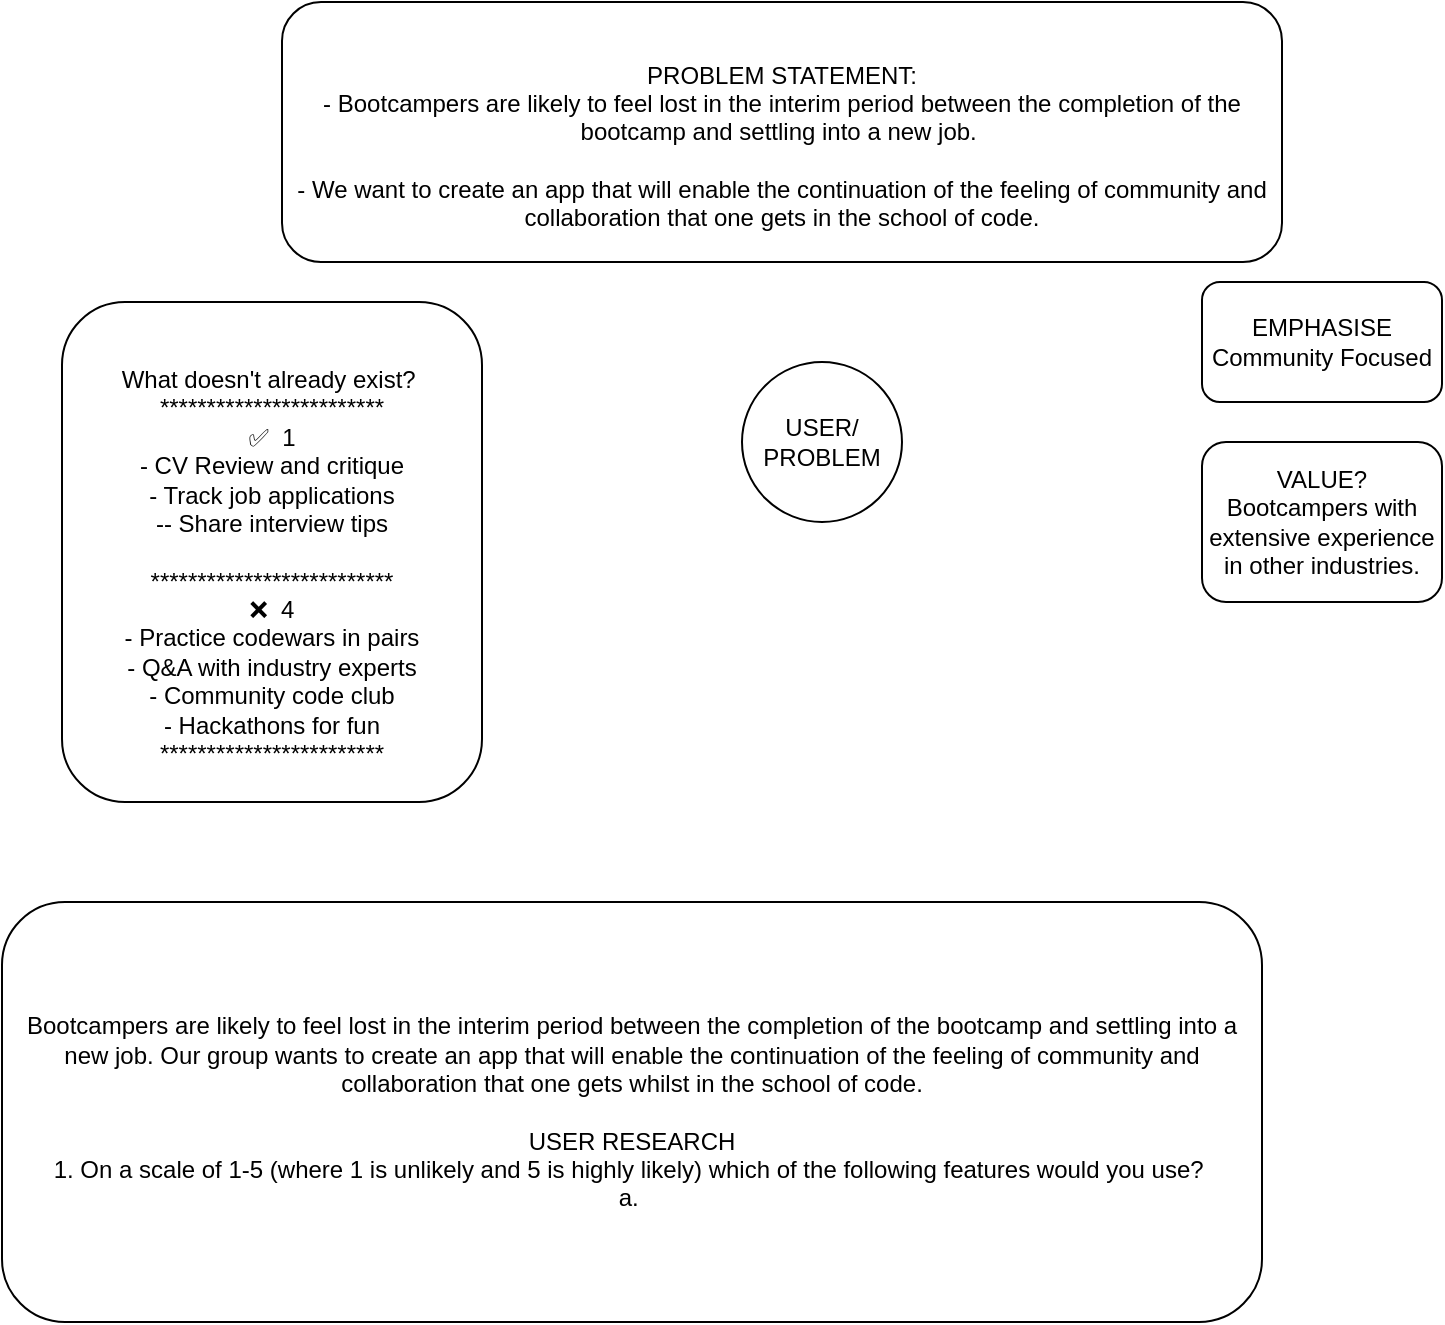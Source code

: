 <mxfile>
    <diagram id="tE0pKnJeG2X2ftlu6iPr" name="Page-1">
        <mxGraphModel dx="1015" dy="354" grid="1" gridSize="10" guides="1" tooltips="1" connect="1" arrows="1" fold="1" page="1" pageScale="1" pageWidth="827" pageHeight="1169" math="0" shadow="0">
            <root>
                <mxCell id="0"/>
                <mxCell id="1" parent="0"/>
                <mxCell id="3" value="USER/&lt;br&gt;PROBLEM" style="ellipse;whiteSpace=wrap;html=1;aspect=fixed;" vertex="1" parent="1">
                    <mxGeometry x="440" y="300" width="80" height="80" as="geometry"/>
                </mxCell>
                <mxCell id="5" value="&lt;br&gt;What doesn't already exist?&amp;nbsp;&lt;br&gt;************************&lt;br&gt;✅&amp;nbsp; 1&lt;br&gt;- CV Review and critique&lt;br&gt;- Track job applications&lt;br&gt;-- Share interview tips&lt;br&gt;&lt;br&gt;**************************&lt;br&gt;❌&amp;nbsp; 4&lt;br&gt;- Practice codewars in pairs&lt;br&gt;- Q&amp;amp;A with industry experts&lt;br&gt;- Community code club&lt;br&gt;- Hackathons for fun&lt;br&gt;************************" style="rounded=1;whiteSpace=wrap;html=1;" vertex="1" parent="1">
                    <mxGeometry x="100" y="270" width="210" height="250" as="geometry"/>
                </mxCell>
                <mxCell id="6" value="EMPHASISE&lt;br&gt;Community Focused" style="rounded=1;whiteSpace=wrap;html=1;" vertex="1" parent="1">
                    <mxGeometry x="670" y="260" width="120" height="60" as="geometry"/>
                </mxCell>
                <mxCell id="7" value="VALUE?&lt;br&gt;Bootcampers with extensive experience in other industries.&lt;br&gt;" style="rounded=1;whiteSpace=wrap;html=1;" vertex="1" parent="1">
                    <mxGeometry x="670" y="340" width="120" height="80" as="geometry"/>
                </mxCell>
                <mxCell id="8" value="&lt;br&gt;&lt;span&gt;PROBLEM STATEMENT:&lt;/span&gt;&lt;br&gt;&lt;span&gt;- Bootcampers are likely to feel lost in the interim period between the completion of the bootcamp and settling into a new job.&amp;nbsp;&lt;br&gt;&lt;br&gt;- We want to create an app that will enable the continuation of the feeling of community and collaboration that one gets in the school of code.&lt;br&gt;&lt;/span&gt;" style="rounded=1;whiteSpace=wrap;html=1;" vertex="1" parent="1">
                    <mxGeometry x="210" y="120" width="500" height="130" as="geometry"/>
                </mxCell>
                <mxCell id="15" value="Bootcampers are likely to feel lost in the interim period between the completion of the bootcamp and settling into a new job. Our group wants to create an app that will enable the continuation of the feeling of community and collaboration that one gets whilst in the school of code.&lt;br&gt;&lt;br&gt;USER RESEARCH&lt;br&gt;1. On a scale of 1-5 (where 1 is unlikely and 5 is highly likely) which of the following features would you use?&amp;nbsp;&lt;br&gt;a.&amp;nbsp;" style="rounded=1;whiteSpace=wrap;html=1;" vertex="1" parent="1">
                    <mxGeometry x="70" y="570" width="630" height="210" as="geometry"/>
                </mxCell>
            </root>
        </mxGraphModel>
    </diagram>
</mxfile>